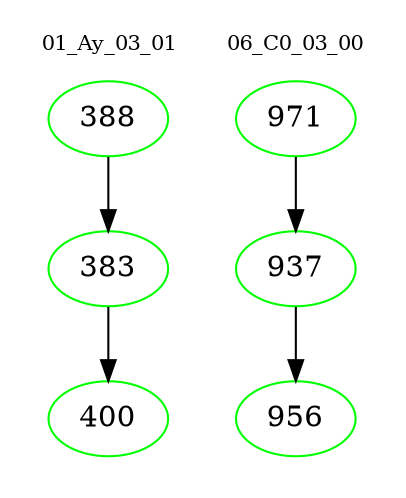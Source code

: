 digraph{
subgraph cluster_0 {
color = white
label = "01_Ay_03_01";
fontsize=10;
T0_388 [label="388", color="green"]
T0_388 -> T0_383 [color="black"]
T0_383 [label="383", color="green"]
T0_383 -> T0_400 [color="black"]
T0_400 [label="400", color="green"]
}
subgraph cluster_1 {
color = white
label = "06_C0_03_00";
fontsize=10;
T1_971 [label="971", color="green"]
T1_971 -> T1_937 [color="black"]
T1_937 [label="937", color="green"]
T1_937 -> T1_956 [color="black"]
T1_956 [label="956", color="green"]
}
}
